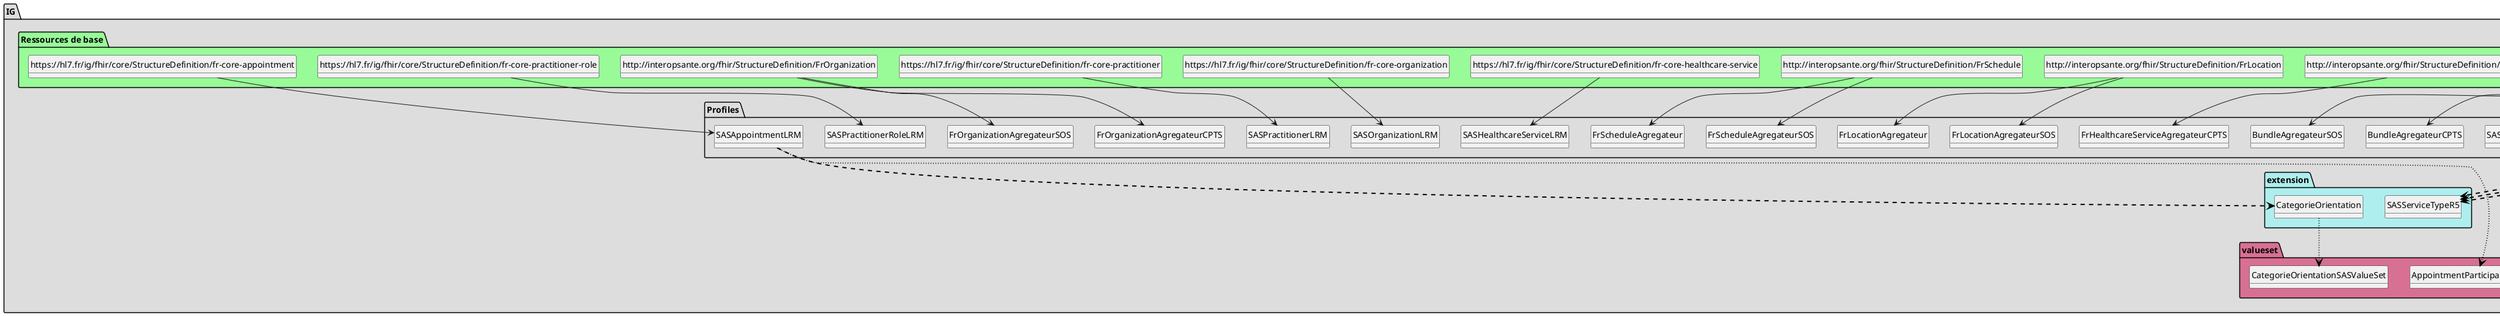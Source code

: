 @startuml
set namespaceSeparator ?
hide circle
hide class fields

package IG #DDDDDD{

     package Profiles #DDDDDD{

        class BundleAgregateur{

             Bundle.type => [None..None]
             Bundle.entry => [None..None]
             Bundle.entry:FrSlotAgregateur => [0..*]
             Bundle.entry:FrSlotAgregateur.resource => [None..None]
             Bundle.entry:FrScheduleAgregateur => [0..*]
             Bundle.entry:FrScheduleAgregateur.resource => [None..None]
             Bundle.entry:FrPractitionerAgregateur => [0..*]
             Bundle.entry:FrPractitionerAgregateur.resource => [None..None]
             Bundle.entry:FrPractitionerRoleExerciceAgregateur => [0..*]
             Bundle.entry:FrPractitionerRoleExerciceAgregateur.resource => [None..None]
        } 

        class FrAppointmentSAS{

             Appointment => [None..None]
             Appointment.extension => [1..None]
             Appointment.extension:appointmentOperator => <&plus>[1..None]
             Appointment.extension:appointmentOperator.extension => <&plus>[None..0]
             Appointment.extension:appointmentOperator.value[x] => <&plus>[1..None]
             Appointment.extension:appointmentOperator.value[x]:valueReference => <&plus>[1..None]
             Appointment.extension:appointmentOperator.value[x]:valueReference.identifier => <&plus>[1..None]
             Appointment.extension:appointmentOperator.value[x]:valueReference.identifier.type => <&plus>[1..None]
             Appointment.extension:appointmentOperator.value[x]:valueReference.identifier.type.coding => <&plus>[1..1]
             Appointment.extension:appointmentOperator.value[x]:valueReference.identifier.type.coding.system => <&plus>[None..None]
             Appointment.extension:appointmentOperator.value[x]:valueReference.identifier.type.coding.code => <&plus>[1..None]
             Appointment.extension:appointmentOperator.value[x]:valueReference.identifier.system => <&plus>[1..None]
             Appointment.extension:appointmentOperator.value[x]:valueReference.identifier.value => <&plus>[1..None]
             Appointment.identifier => [1..1]
             Appointment.identifier.system => [1..None]
             Appointment.identifier.value => [1..None]
             Appointment.start => [1..None]
             Appointment.end => [1..None]
             Appointment.created => [None..None]
             Appointment.participant.actor.identifier.type => [1..None]
             Appointment.participant.actor.identifier.type.coding => [1..1]
             Appointment.participant.actor.identifier.system => [1..None]
             Appointment.participant.actor.identifier.value => [1..None]
             Appointment.participant.status => [None..None]
        } 

        class FrLocationAgregateur{

             Location => [None..None]
             Location.address => [1..None]
             Location.address.line => [1..1]
             Location.address.city => [1..None]
             Location.address.postalCode => [1..None]
        } 

        class FrPractitionerAgregateur{

             Practitioner.identifier => [1..None]
             Practitioner.identifier.type => [None..None]
             Practitioner.identifier.type.coding => [None..1]
             Practitioner.identifier.system => [None..None]
             Practitioner.name.family => [None..None]
             Practitioner.name.given => [None..None]
        } 

        class FrPractitionerRegul{

             Practitioner => [None..None]
             Practitioner.meta.source => [None..None]
             Practitioner.identifier => [1..None]
             Practitioner.identifier:IdentifiantNatPS => [0..1]
             Practitioner.identifier:IdentifiantNatPS.type => [None..None]
             Practitioner.identifier:IdentifiantNatPS.system => [None..None]
             Practitioner.identifier:IdentifiantInterne => [0..1]
             Practitioner.identifier:IdentifiantInterne.type => [None..None]
             Practitioner.identifier:IdentifiantInterne.system => [None..None]
             Practitioner.active => [1..None]
             Practitioner.name.family => [1..None]
             Practitioner.name.given => [1..1]
             Practitioner.telecom.system => [None..None]
        } 

        class FrPractitionerRoleExerciceAgregateur{

             PractitionerRole.contained => [1..None]
             PractitionerRole.practitioner => [None..None]
             PractitionerRole.organization.identifier => [None..None]
             PractitionerRole.organization.identifier.type => [None..None]
             PractitionerRole.organization.identifier.system => [None..None]
             PractitionerRole.location => [1..1]
        } 

        class FrScheduleAgregateur{

             Schedule.actor => [None..None]
        } 

        class FrSlotAgregateur{

             Slot.meta.security => [None..None]
             Slot.serviceType => [None..None]
             Slot.serviceType:TypeConsultation => [0..*]
             Slot.serviceType:TypeConsultation.coding.system => [1..None]
             Slot.specialty => [None..None]
             Slot.appointmentType => [None..None]
             Slot.schedule => [None..None]
             Slot.status => [None..None]
             Slot.start => [None..None]
             Slot.end => [None..None]
             Slot.comment => [None..None]
        } 

        class SASAppointmentLRM{

             Appointment => [None..None]
             Appointment.meta.profile:sas-appointment-ds => [0..1]
             Appointment.extension:categorieOrientation => <&plus>[0..1]
             Appointment.identifier => [1..1]
             Appointment.identifier.system => [None..None]
             Appointment.identifier.value => [1..None]
             Appointment.status => [None..None]
             Appointment.specialty => [None..None]
             Appointment.start => [1..None]
             Appointment.end => [1..None]
             Appointment.created => [1..None]
             Appointment.participant.type => [None..None]
             Appointment.participant.actor => [None..None]
             Appointment.participant.status => [None..None]
        } 

        class SASBundleAppointmentLRM{

             Bundle.meta.profile => [None..None]
             Bundle.type => [None..None]
             Bundle.entry => [1..None]
             Bundle.entry:appointmententry => [1..1]
             Bundle.entry:appointmententry.fullUrl => [1..None]
             Bundle.entry:appointmententry.resource => [None..None]
             Bundle.entry:practitionerentry => [0..1]
             Bundle.entry:practitionerentry.fullUrl => [1..None]
             Bundle.entry:practitionerentry.resource => [None..None]
             Bundle.entry:organizationentry => [0..1]
             Bundle.entry:organizationentry.fullUrl => [1..None]
             Bundle.entry:organizationentry.resource => [None..None]
             Bundle.entry:practitionerRoleentry => [0..1]
             Bundle.entry:practitionerRoleentry.fullUrl => [1..None]
             Bundle.entry:practitionerRoleentry.resource => [None..None]
             Bundle.entry:healthcareserviceentry => [0..1]
             Bundle.entry:healthcareserviceentry.fullUrl => [1..None]
             Bundle.entry:healthcareserviceentry.resource => [None..None]
        } 

        class BundleAgregateurCPTS{

             Bundle.type => [None..None]
             Bundle.total => [1..None]
             Bundle.link => [1..1]
             Bundle.entry => [4..None]
             Bundle.entry:slotAgregateurCPTS => [1..*]
             Bundle.entry:slotAgregateurCPTS.fullUrl => [1..None]
             Bundle.entry:slotAgregateurCPTS.resource => [None..None]
             Bundle.entry:scheduleAgregateurCPTS => [1..*]
             Bundle.entry:scheduleAgregateurCPTS.fullUrl => [1..None]
             Bundle.entry:scheduleAgregateurCPTS.resource => [None..None]
             Bundle.entry:practitionerAgregateur => [1..*]
             Bundle.entry:practitionerAgregateur.fullUrl => [1..None]
             Bundle.entry:practitionerAgregateur.resource => [None..None]
             Bundle.entry:practitionerRole => [1..*]
             Bundle.entry:practitionerRole.fullUrl => [1..None]
             Bundle.entry:practitionerRole.resource => [None..None]
             Bundle.entry:healthcareserviceCPTS => [0..*]
             Bundle.entry:healthcareserviceCPTS.fullUrl => [1..None]
             Bundle.entry:healthcareserviceCPTS.resource => [None..None]
             Bundle.entry:organizationAgregateurCPTS => [0..*]
             Bundle.entry:organizationAgregateurCPTS.fullUrl => [1..None]
             Bundle.entry:organizationAgregateurCPTS.resource => [None..None]
        } 

        class FrHealthcareServiceAgregateurCPTS{

             HealthcareService.id => [1..None]
             HealthcareService.providedBy => [1..None]
        } 

        class FrOrganizationAgregateurCPTS{

             Organization.identifier => [1..1]
             Organization.identifier.type => [None..None]
             Organization.identifier.system => [None..None]
             Organization.name => [None..None]
             Organization.telecom => [None..None]
        } 

        class FrSlotAgregateurCPTS{

             Slot.meta.security => [None..None]
             Slot.serviceType => [None..None]
             Slot.serviceType.extension:sas-servicetype-r5 => <&plus>[0..1]
             Slot.serviceType:TypeConsultation => [0..*]
             Slot.serviceType:TypeConsultation.extension:sas-servicetype-r5 => <&plus>[0..0]
             Slot.serviceType:TypeConsultation.coding.system => [None..None]
             Slot.serviceType:referencecpts => [0..*]
             Slot.serviceType:referencecpts.extension => [1..None]
             Slot.serviceType:referencecpts.extension:sas-servicetype-r5 => <&plus>[1..1]
             Slot.serviceType:referencecpts.extension:sas-servicetype-r5.value[x] => <&plus>[None..None]
             Slot.appointmentType.coding => [None..None]
             Slot.schedule => [None..None]
             Slot.status => [None..None]
        } 

        class SASHealthcareServiceLRM{

             HealthcareService.meta.profile:sas-healthcareservice => [0..1]
             HealthcareService.providedBy => [1..None]
        } 

        class SASOrganizationLRM{

             Organization.meta.profile:sas-organization-lrm => [0..1]
             Organization.name => [1..None]
        } 

        class SASPractitionerLRM{

             Practitioner.meta.profile:sas-practitioner-lrm => [0..1]
             Practitioner.extension:specialty => <&plus>[None..None]
             Practitioner.identifier => [1..None]
             Practitioner.identifier.type.coding => [None..1]
             Practitioner.identifier:idNatPs => [1..None]
             Practitioner.identifier:idNatPs.type => [1..None]
             Practitioner.identifier:idNatPs.system => [1..None]
        } 

        class SASPractitionerRoleLRM{

             PractitionerRole.meta.profile:sas-practitioner-role-lrm => [0..1]
             PractitionerRole.practitioner => [None..None]
             PractitionerRole.organization => [1..None]
        } 

        class FrAppointmentSASSOS{

             Appointment => [None..None]
             Appointment.extension => [1..1]
             Appointment.extension:appointmentOperator => <&plus>[1..None]
             Appointment.extension:appointmentOperator.extension => <&plus>[None..0]
             Appointment.extension:appointmentOperator.value[x] => <&plus>[None..None]
             Appointment.extension:appointmentOperator.value[x]:valueReference => <&plus>[None..None]
             Appointment.extension:appointmentOperator.value[x]:valueReference.identifier.type => <&plus>[1..None]
             Appointment.extension:appointmentOperator.value[x]:valueReference.identifier.type.coding => <&plus>[1..1]
             Appointment.extension:appointmentOperator.value[x]:valueReference.identifier.type.coding.code => <&plus>[1..None]
             Appointment.extension:appointmentOperator.value[x]:valueReference.identifier.system => <&plus>[1..None]
             Appointment.extension:appointmentOperator.value[x]:valueReference.identifier.value => <&plus>[1..None]
             Appointment.identifier => [1..1]
             Appointment.identifier.system => [1..None]
             Appointment.identifier.value => [1..None]
             Appointment.start => [1..None]
             Appointment.end => [1..None]
             Appointment.created => [None..None]
             Appointment.participant.status => [None..None]
        } 

        class BundleAgregateurSOS{

             Bundle.type => [None..None]
             Bundle.total => [1..None]
             Bundle.link => [1..1]
             Bundle.entry => [4..None]
             Bundle.entry:slotAgregateurSOS => [1..*]
             Bundle.entry:slotAgregateurSOS.fullUrl => [1..None]
             Bundle.entry:slotAgregateurSOS.resource => [None..None]
             Bundle.entry:scheduleAgregateurSOS => [1..*]
             Bundle.entry:scheduleAgregateurSOS.fullUrl => [1..None]
             Bundle.entry:scheduleAgregateurSOS.resource => [None..None]
             Bundle.entry:locationAgregateurSOS => [1..*]
             Bundle.entry:locationAgregateurSOS.fullUrl => [1..None]
             Bundle.entry:locationAgregateurSOS.resource => [None..None]
             Bundle.entry:organizationAgregateurSOS => [1..*]
             Bundle.entry:organizationAgregateurSOS.fullUrl => [1..None]
             Bundle.entry:organizationAgregateurSOS.resource => [None..None]
        } 

        class FrLocationAgregateurSOS{

             Location.identifier.type => [None..None]
             Location.name => [1..None]
             Location.address => [1..None]
             Location.address.line => [1..1]
             Location.address.city => [1..None]
             Location.address.postalCode => [1..None]
             Location.managingOrganization => [1..None]
             Location.managingOrganization.reference => [1..None]
        } 

        class FrOrganizationAgregateurSOS{

             Organization.identifier => [1..1]
             Organization.identifier.type => [None..None]
             Organization.identifier.system => [None..None]
        } 

        class FrScheduleAgregateurSOS{

             Schedule.actor => [None..None]
             Schedule.actor.reference => [1..None]
        } 

        class FrSlotAgregateurSOS{

             Slot.meta.security => [None..None]
             Slot.serviceType.coding => [None..None]
             Slot.appointmentType.coding => [None..None]
             Slot.schedule => [None..None]
             Slot.status => [None..None]
         }

     }
     package extension #paleturquoise {

     SASAppointmentLRM -[#black,dashed,thickness=2]-> CategorieOrientation
     FrSlotAgregateurCPTS -[#black,dashed,thickness=2]-> SASServiceTypeR5
     FrSlotAgregateurCPTS -[#black,dashed,thickness=2]-> SASServiceTypeR5
     FrSlotAgregateurCPTS -[#black,dashed,thickness=2]-> SASServiceTypeR5

        class CategorieOrientation{

          Extension.extension => [None..0]
          Extension.url => [None..None]
          Extension.value[x] => [None..None]
        } 
        class SASServiceTypeR5{

          Extension.extension => [None..0]
          Extension.url => [None..None]
          Extension.value[x] => [None..None]
         }
     }
     package valueset #PaleVioletRed{

        class AppointmentParticipantTypeSAS  

     SASAppointmentLRM -[#black,dotted,thickness=2]-> AppointmentParticipantTypeSAS

        class CategorieOrientationSASValueSet  

     CategorieOrientation -[#black,dotted,thickness=2]-> CategorieOrientationSASValueSet

        class TypeCreneauSASCPTS  

     FrSlotAgregateurCPTS -[#black,dotted,thickness=2]-> TypeCreneauSASCPTS

        class CategorieEtablissementSAS  

     FrSlotAgregateurCPTS -[#black,dotted,thickness=2]-> CategorieEtablissementSAS

        class AppointmentReasonSAS  

     FrSlotAgregateurCPTS -[#black,dotted,thickness=2]-> AppointmentReasonSAS

        class TypeIdentifiantSAS  

     FrAppointmentSASSOS -[#black,dotted,thickness=2]-> TypeIdentifiantSAS

        class ParticipantStatusSASSOS  

     FrAppointmentSASSOS -[#black,dotted,thickness=2]-> ParticipantStatusSASSOS

        class TypeCreneauSASSOS  

     FrSlotAgregateurSOS -[#black,dotted,thickness=2]-> TypeCreneauSASSOS

        class TypeConsultationSAS  

     FrSlotAgregateurSOS -[#black,dotted,thickness=2]-> TypeConsultationSAS

        class AppointmentReasonSAS  

     FrSlotAgregateurSOS -[#black,dotted,thickness=2]-> AppointmentReasonSAS
       }

package "Ressources de base" #palegreen {

 class "Bundle" as  class94c51f19c37f96ed231f5a0ae512b2a8 

    class94c51f19c37f96ed231f5a0ae512b2a8 --> BundleAgregateur

 class "http://interopsante.org/fhir/StructureDefinition/FrAppointment" as  class659762428c9192e4f39a709a90b89755 

    class659762428c9192e4f39a709a90b89755 --> FrAppointmentSAS

 class "http://interopsante.org/fhir/StructureDefinition/FrLocation" as  class98c716d0a783586b61bf924a0c5553ee 

    class98c716d0a783586b61bf924a0c5553ee --> FrLocationAgregateur

 class "http://interopsante.org/fhir/StructureDefinition/FrPractitioner" as  class9c7338635efde0683609aa872d6f0df2 

    class9c7338635efde0683609aa872d6f0df2 --> FrPractitionerAgregateur

 class "http://interopsante.org/fhir/StructureDefinition/FrPractitioner" as  class9c7338635efde0683609aa872d6f0df2 

    class9c7338635efde0683609aa872d6f0df2 --> FrPractitionerRegul

 class "http://interopsante.org/fhir/StructureDefinition/FrPractitionerRoleExercice" as  class73920bd04935d0e883dcf7188fa9fd22 

    class73920bd04935d0e883dcf7188fa9fd22 --> FrPractitionerRoleExerciceAgregateur

 class "http://interopsante.org/fhir/StructureDefinition/FrSchedule" as  classb622660bfabd924a2e1a86fb95e2ca04 

    classb622660bfabd924a2e1a86fb95e2ca04 --> FrScheduleAgregateur

 class "http://interopsante.org/fhir/StructureDefinition/FrSlot" as  class86363a39b418154a968adc9b5da3fe9c 

    class86363a39b418154a968adc9b5da3fe9c --> FrSlotAgregateur

 class "https://hl7.fr/ig/fhir/core/StructureDefinition/fr-core-appointment" as  class5b3e4ec90388039f3b23e1c44137e12e 

    class5b3e4ec90388039f3b23e1c44137e12e --> SASAppointmentLRM

 class "Bundle" as  class94c51f19c37f96ed231f5a0ae512b2a8 

    class94c51f19c37f96ed231f5a0ae512b2a8 --> SASBundleAppointmentLRM

 class "Bundle" as  class94c51f19c37f96ed231f5a0ae512b2a8 

    class94c51f19c37f96ed231f5a0ae512b2a8 --> BundleAgregateurCPTS

 class "http://interopsante.org/fhir/StructureDefinition/FrHealthcareService" as  class5d328cad2fd8b92e4c266f5123e4a872 

    class5d328cad2fd8b92e4c266f5123e4a872 --> FrHealthcareServiceAgregateurCPTS

 class "http://interopsante.org/fhir/StructureDefinition/FrOrganization" as  class8851530b55b5391f2e88430de6209c3c 

    class8851530b55b5391f2e88430de6209c3c --> FrOrganizationAgregateurCPTS

 class "http://interopsante.org/fhir/StructureDefinition/FrSlot" as  class86363a39b418154a968adc9b5da3fe9c 

    class86363a39b418154a968adc9b5da3fe9c --> FrSlotAgregateurCPTS

 class "https://hl7.fr/ig/fhir/core/StructureDefinition/fr-core-healthcare-service" as  class926ccf2bb5a615fff3ac07e356f8a997 

    class926ccf2bb5a615fff3ac07e356f8a997 --> SASHealthcareServiceLRM

 class "https://hl7.fr/ig/fhir/core/StructureDefinition/fr-core-organization" as  class7273115ddeceb35c4c7044f07f832f67 

    class7273115ddeceb35c4c7044f07f832f67 --> SASOrganizationLRM

 class "https://hl7.fr/ig/fhir/core/StructureDefinition/fr-core-practitioner" as  class722d091912544e694771fe1d2c6739cb 

    class722d091912544e694771fe1d2c6739cb --> SASPractitionerLRM

 class "https://hl7.fr/ig/fhir/core/StructureDefinition/fr-core-practitioner-role" as  class32e744761be9cc693fcaf56d8ca68b99 

    class32e744761be9cc693fcaf56d8ca68b99 --> SASPractitionerRoleLRM

 class "http://interopsante.org/fhir/StructureDefinition/FrAppointment" as  class659762428c9192e4f39a709a90b89755 

    class659762428c9192e4f39a709a90b89755 --> FrAppointmentSASSOS

 class "Bundle" as  class94c51f19c37f96ed231f5a0ae512b2a8 

    class94c51f19c37f96ed231f5a0ae512b2a8 --> BundleAgregateurSOS

 class "http://interopsante.org/fhir/StructureDefinition/FrLocation" as  class98c716d0a783586b61bf924a0c5553ee 

    class98c716d0a783586b61bf924a0c5553ee --> FrLocationAgregateurSOS

 class "http://interopsante.org/fhir/StructureDefinition/FrOrganization" as  class8851530b55b5391f2e88430de6209c3c 

    class8851530b55b5391f2e88430de6209c3c --> FrOrganizationAgregateurSOS

 class "http://interopsante.org/fhir/StructureDefinition/FrSchedule" as  classb622660bfabd924a2e1a86fb95e2ca04 

    classb622660bfabd924a2e1a86fb95e2ca04 --> FrScheduleAgregateurSOS

 class "http://interopsante.org/fhir/StructureDefinition/FrSlot" as  class86363a39b418154a968adc9b5da3fe9c 

    class86363a39b418154a968adc9b5da3fe9c --> FrSlotAgregateurSOS
}
@enduml